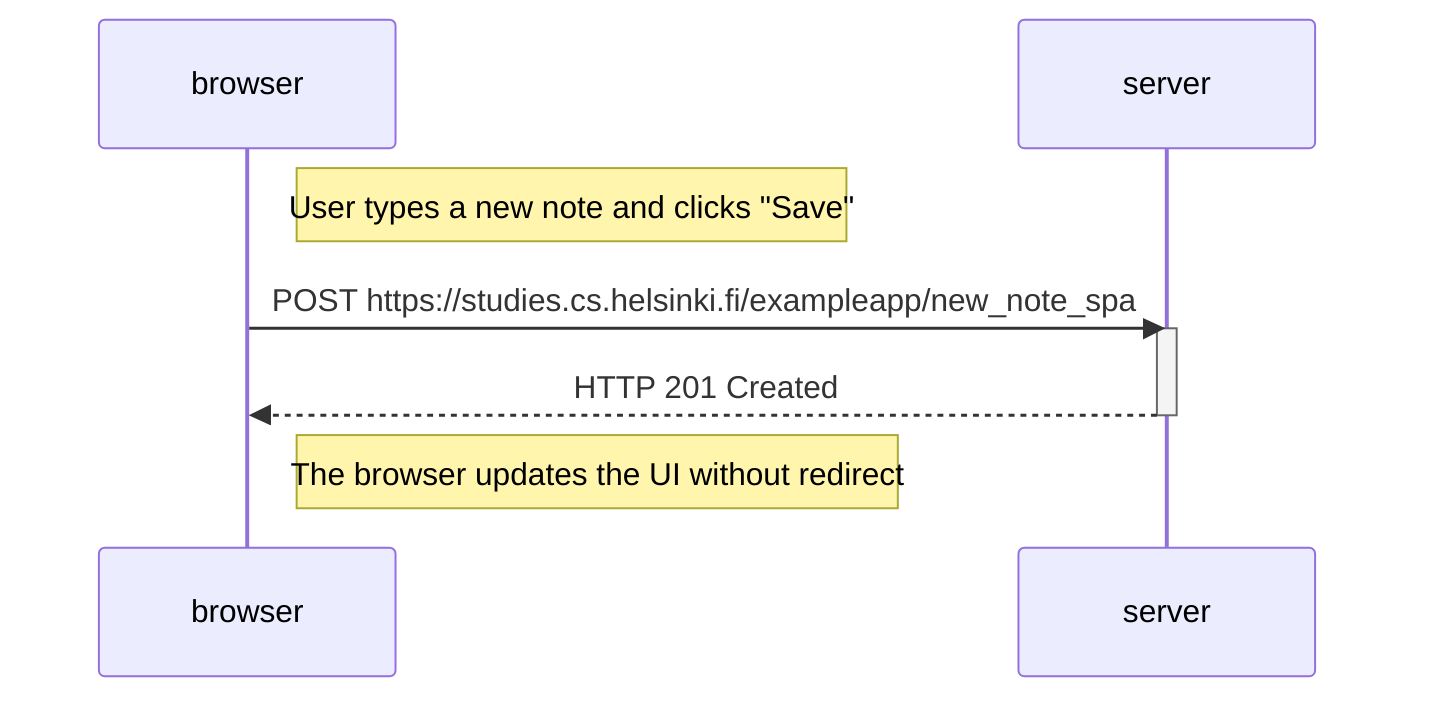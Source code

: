 sequenceDiagram
    participant browser
    participant server

    Note right of browser: User types a new note and clicks "Save"
    
    browser->>server: POST https://studies.cs.helsinki.fi/exampleapp/new_note_spa
    activate server
    server-->>browser: HTTP 201 Created
    deactivate server

    Note right of browser: The browser updates the UI without redirect